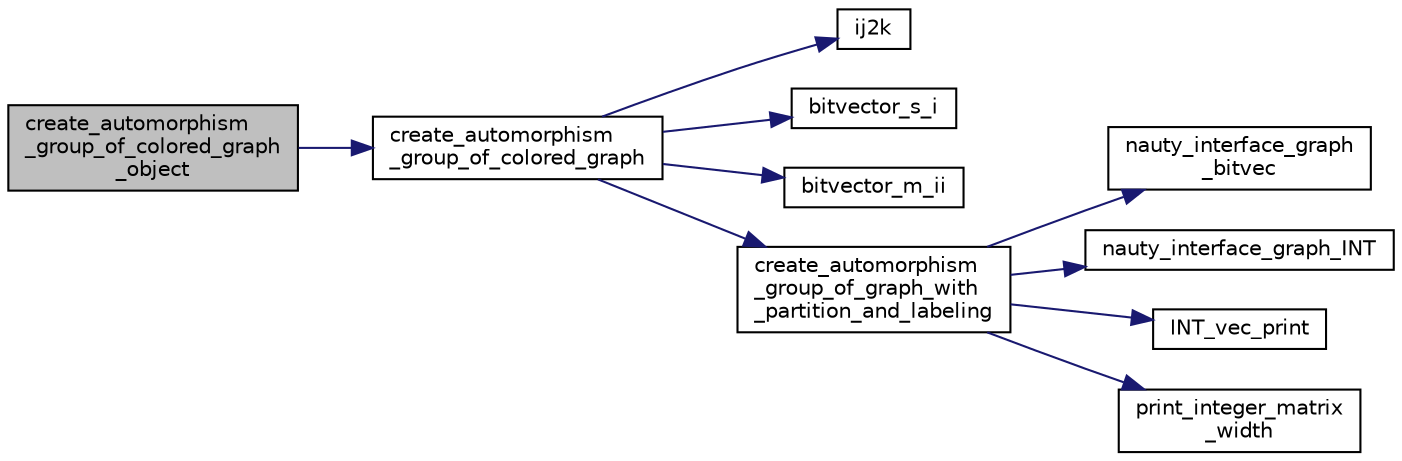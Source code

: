digraph "create_automorphism_group_of_colored_graph_object"
{
  edge [fontname="Helvetica",fontsize="10",labelfontname="Helvetica",labelfontsize="10"];
  node [fontname="Helvetica",fontsize="10",shape=record];
  rankdir="LR";
  Node1015 [label="create_automorphism\l_group_of_colored_graph\l_object",height=0.2,width=0.4,color="black", fillcolor="grey75", style="filled", fontcolor="black"];
  Node1015 -> Node1016 [color="midnightblue",fontsize="10",style="solid",fontname="Helvetica"];
  Node1016 [label="create_automorphism\l_group_of_colored_graph",height=0.2,width=0.4,color="black", fillcolor="white", style="filled",URL="$d5/d90/action__global_8_c.html#a6a632229ec3b79b6c0797e33e549c586"];
  Node1016 -> Node1017 [color="midnightblue",fontsize="10",style="solid",fontname="Helvetica"];
  Node1017 [label="ij2k",height=0.2,width=0.4,color="black", fillcolor="white", style="filled",URL="$df/dbf/sajeeb_8_c.html#a68a0fe85ad4b80a9220cb33f9c4c0042"];
  Node1016 -> Node1018 [color="midnightblue",fontsize="10",style="solid",fontname="Helvetica"];
  Node1018 [label="bitvector_s_i",height=0.2,width=0.4,color="black", fillcolor="white", style="filled",URL="$df/dbf/sajeeb_8_c.html#ac0135a3681a44df3fe7af1545676fbe2"];
  Node1016 -> Node1019 [color="midnightblue",fontsize="10",style="solid",fontname="Helvetica"];
  Node1019 [label="bitvector_m_ii",height=0.2,width=0.4,color="black", fillcolor="white", style="filled",URL="$df/dbf/sajeeb_8_c.html#a31da55e2b26316d582cd322dc670b67b"];
  Node1016 -> Node1020 [color="midnightblue",fontsize="10",style="solid",fontname="Helvetica"];
  Node1020 [label="create_automorphism\l_group_of_graph_with\l_partition_and_labeling",height=0.2,width=0.4,color="black", fillcolor="white", style="filled",URL="$d5/d90/action__global_8_c.html#a053822b1b3dac057bedfa4b69c842962"];
  Node1020 -> Node1021 [color="midnightblue",fontsize="10",style="solid",fontname="Helvetica"];
  Node1021 [label="nauty_interface_graph\l_bitvec",height=0.2,width=0.4,color="black", fillcolor="white", style="filled",URL="$d5/de6/graph__theory__nauty_8h.html#abe4281e898698702cba0d232e28739d9"];
  Node1020 -> Node1022 [color="midnightblue",fontsize="10",style="solid",fontname="Helvetica"];
  Node1022 [label="nauty_interface_graph_INT",height=0.2,width=0.4,color="black", fillcolor="white", style="filled",URL="$d5/de6/graph__theory__nauty_8h.html#a4e706766ff9e4a639f8dae923220b1fb"];
  Node1020 -> Node1023 [color="midnightblue",fontsize="10",style="solid",fontname="Helvetica"];
  Node1023 [label="INT_vec_print",height=0.2,width=0.4,color="black", fillcolor="white", style="filled",URL="$df/dbf/sajeeb_8_c.html#a79a5901af0b47dd0d694109543c027fe"];
  Node1020 -> Node1024 [color="midnightblue",fontsize="10",style="solid",fontname="Helvetica"];
  Node1024 [label="print_integer_matrix\l_width",height=0.2,width=0.4,color="black", fillcolor="white", style="filled",URL="$d5/db4/io__and__os_8h.html#aa78f3e73fc2179251bd15adbcc31573f"];
}
